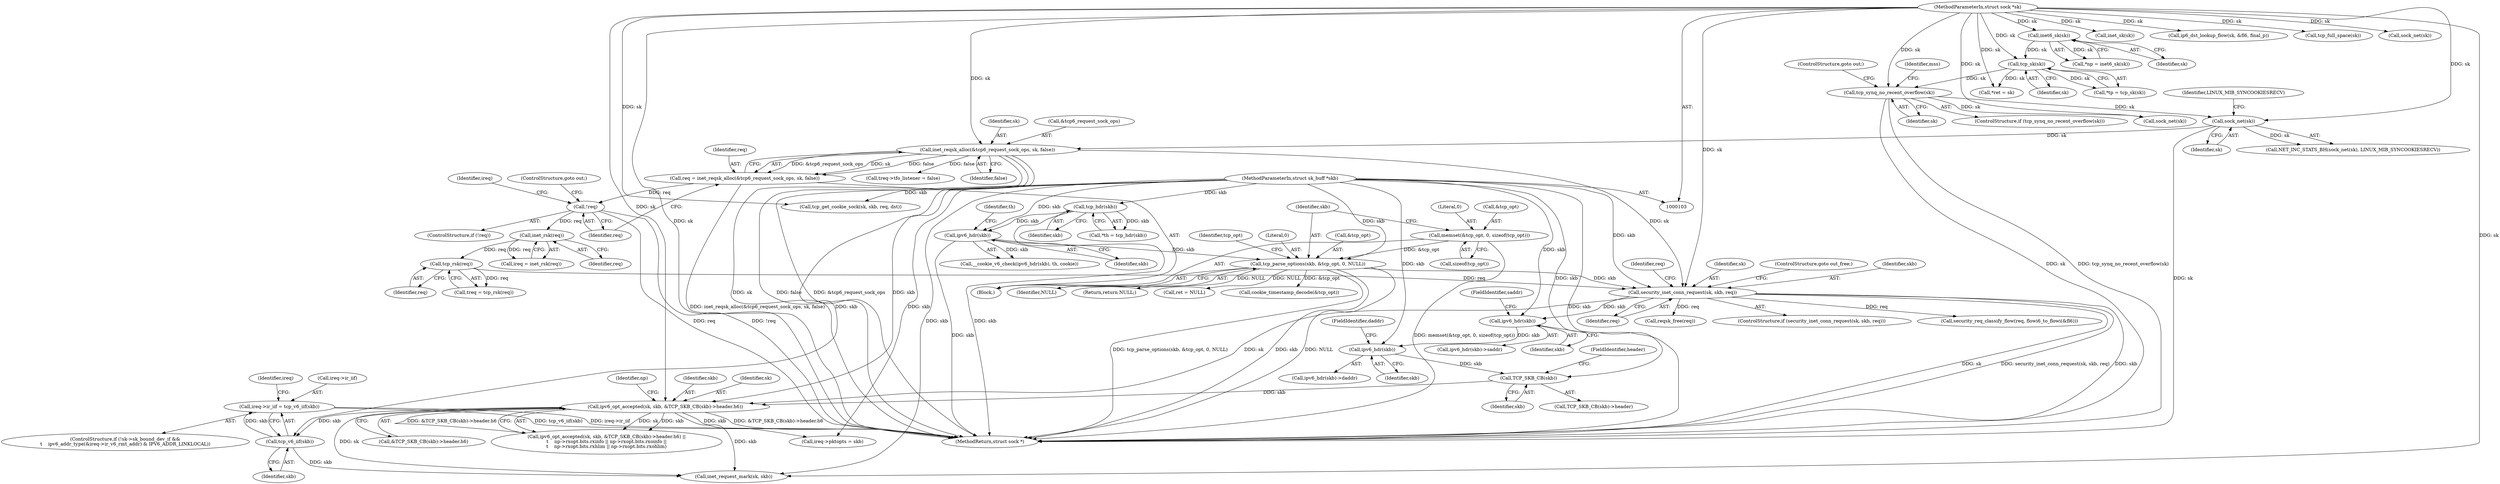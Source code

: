 digraph "0_linux_45f6fad84cc305103b28d73482b344d7f5b76f39_14@pointer" {
"1000341" [label="(Call,ireq->ir_iif = tcp_v6_iif(skb))"];
"1000345" [label="(Call,tcp_v6_iif(skb))"];
"1000269" [label="(Call,ipv6_opt_accepted(sk, skb, &TCP_SKB_CB(skb)->header.h6))"];
"1000226" [label="(Call,security_inet_conn_request(sk, skb, req))"];
"1000203" [label="(Call,inet_reqsk_alloc(&tcp6_request_sock_ops, sk, false))"];
"1000177" [label="(Call,sock_net(sk))"];
"1000156" [label="(Call,tcp_synq_no_recent_overflow(sk))"];
"1000104" [label="(MethodParameterIn,struct sock *sk)"];
"1000118" [label="(Call,tcp_sk(sk))"];
"1000113" [label="(Call,inet6_sk(sk))"];
"1000186" [label="(Call,tcp_parse_options(skb, &tcp_opt, 0, NULL))"];
"1000162" [label="(Call,ipv6_hdr(skb))"];
"1000123" [label="(Call,tcp_hdr(skb))"];
"1000105" [label="(MethodParameterIn,struct sk_buff *skb)"];
"1000180" [label="(Call,memset(&tcp_opt, 0, sizeof(tcp_opt)))"];
"1000218" [label="(Call,tcp_rsk(req))"];
"1000214" [label="(Call,inet_rsk(req))"];
"1000209" [label="(Call,!req)"];
"1000201" [label="(Call,req = inet_reqsk_alloc(&tcp6_request_sock_ops, sk, false))"];
"1000275" [label="(Call,TCP_SKB_CB(skb))"];
"1000264" [label="(Call,ipv6_hdr(skb))"];
"1000256" [label="(Call,ipv6_hdr(skb))"];
"1000135" [label="(Call,*ret = sk)"];
"1000219" [label="(Identifier,req)"];
"1000263" [label="(Call,ipv6_hdr(skb)->daddr)"];
"1000274" [label="(Call,TCP_SKB_CB(skb)->header)"];
"1000272" [label="(Call,&TCP_SKB_CB(skb)->header.h6)"];
"1000156" [label="(Call,tcp_synq_no_recent_overflow(sk))"];
"1000116" [label="(Call,*tp = tcp_sk(sk))"];
"1000191" [label="(Identifier,NULL)"];
"1000163" [label="(Identifier,skb)"];
"1000161" [label="(Call,__cookie_v6_check(ipv6_hdr(skb), th, cookie))"];
"1000257" [label="(Identifier,skb)"];
"1000213" [label="(Identifier,ireq)"];
"1000176" [label="(Call,NET_INC_STATS_BH(sock_net(sk), LINUX_MIB_SYNCOOKIESRECV))"];
"1000490" [label="(Call,security_req_classify_flow(req, flowi6_to_flowi(&fl6)))"];
"1000179" [label="(Identifier,LINUX_MIB_SYNCOOKIESRECV)"];
"1000266" [label="(FieldIdentifier,daddr)"];
"1000229" [label="(Identifier,req)"];
"1000275" [label="(Call,TCP_SKB_CB(skb))"];
"1000345" [label="(Call,tcp_v6_iif(skb))"];
"1000196" [label="(Identifier,tcp_opt)"];
"1000230" [label="(ControlStructure,goto out_free;)"];
"1000270" [label="(Identifier,sk)"];
"1000172" [label="(Call,sock_net(sk))"];
"1000349" [label="(Identifier,ireq)"];
"1000186" [label="(Call,tcp_parse_options(skb, &tcp_opt, 0, NULL))"];
"1000487" [label="(Call,inet_sk(sk))"];
"1000183" [label="(Literal,0)"];
"1000212" [label="(Call,ireq = inet_rsk(req))"];
"1000228" [label="(Identifier,skb)"];
"1000118" [label="(Call,tcp_sk(sk))"];
"1000123" [label="(Call,tcp_hdr(skb))"];
"1000497" [label="(Call,ip6_dst_lookup_flow(sk, &fl6, final_p))"];
"1000104" [label="(MethodParameterIn,struct sock *sk)"];
"1000559" [label="(Return,return NULL;)"];
"1000177" [label="(Call,sock_net(sk))"];
"1000328" [label="(ControlStructure,if (!sk->sk_bound_dev_if &&\n\t    ipv6_addr_type(&ireq->ir_v6_rmt_addr) & IPV6_ADDR_LINKLOCAL))"];
"1000277" [label="(FieldIdentifier,header)"];
"1000203" [label="(Call,inet_reqsk_alloc(&tcp6_request_sock_ops, sk, false))"];
"1000211" [label="(ControlStructure,goto out;)"];
"1000283" [label="(Identifier,np)"];
"1000510" [label="(Call,tcp_full_space(sk))"];
"1000164" [label="(Identifier,th)"];
"1000184" [label="(Call,sizeof(tcp_opt))"];
"1000190" [label="(Literal,0)"];
"1000346" [label="(Identifier,skb)"];
"1000233" [label="(Identifier,req)"];
"1000557" [label="(Call,reqsk_free(req))"];
"1000207" [label="(Identifier,false)"];
"1000342" [label="(Call,ireq->ir_iif)"];
"1000160" [label="(Identifier,mss)"];
"1000268" [label="(Call,ipv6_opt_accepted(sk, skb, &TCP_SKB_CB(skb)->header.h6) ||\n\t    np->rxopt.bits.rxinfo || np->rxopt.bits.rxoinfo ||\n\t    np->rxopt.bits.rxhlim || np->rxopt.bits.rxohlim)"];
"1000119" [label="(Identifier,sk)"];
"1000157" [label="(Identifier,sk)"];
"1000158" [label="(ControlStructure,goto out;)"];
"1000111" [label="(Call,*np = inet6_sk(sk))"];
"1000225" [label="(ControlStructure,if (security_inet_conn_request(sk, skb, req)))"];
"1000187" [label="(Identifier,skb)"];
"1000215" [label="(Identifier,req)"];
"1000201" [label="(Call,req = inet_reqsk_alloc(&tcp6_request_sock_ops, sk, false))"];
"1000256" [label="(Call,ipv6_hdr(skb))"];
"1000209" [label="(Call,!req)"];
"1000188" [label="(Call,&tcp_opt)"];
"1000181" [label="(Call,&tcp_opt)"];
"1000264" [label="(Call,ipv6_hdr(skb))"];
"1000206" [label="(Identifier,sk)"];
"1000121" [label="(Call,*th = tcp_hdr(skb))"];
"1000220" [label="(Call,treq->tfo_listener = false)"];
"1000218" [label="(Call,tcp_rsk(req))"];
"1000180" [label="(Call,memset(&tcp_opt, 0, sizeof(tcp_opt)))"];
"1000351" [label="(Call,inet_request_mark(sk, skb))"];
"1000124" [label="(Identifier,skb)"];
"1000202" [label="(Identifier,req)"];
"1000543" [label="(Call,sock_net(sk))"];
"1000198" [label="(Call,ret = NULL)"];
"1000269" [label="(Call,ipv6_opt_accepted(sk, skb, &TCP_SKB_CB(skb)->header.h6))"];
"1000265" [label="(Identifier,skb)"];
"1000162" [label="(Call,ipv6_hdr(skb))"];
"1000155" [label="(ControlStructure,if (tcp_synq_no_recent_overflow(sk)))"];
"1000194" [label="(Call,cookie_timestamp_decode(&tcp_opt))"];
"1000271" [label="(Identifier,skb)"];
"1000204" [label="(Call,&tcp6_request_sock_ops)"];
"1000214" [label="(Call,inet_rsk(req))"];
"1000216" [label="(Call,treq = tcp_rsk(req))"];
"1000210" [label="(Identifier,req)"];
"1000258" [label="(FieldIdentifier,saddr)"];
"1000178" [label="(Identifier,sk)"];
"1000341" [label="(Call,ireq->ir_iif = tcp_v6_iif(skb))"];
"1000113" [label="(Call,inet6_sk(sk))"];
"1000208" [label="(ControlStructure,if (!req))"];
"1000114" [label="(Identifier,sk)"];
"1000227" [label="(Identifier,sk)"];
"1000548" [label="(Call,tcp_get_cookie_sock(sk, skb, req, dst))"];
"1000105" [label="(MethodParameterIn,struct sk_buff *skb)"];
"1000316" [label="(Call,ireq->pktopts = skb)"];
"1000561" [label="(MethodReturn,struct sock *)"];
"1000106" [label="(Block,)"];
"1000276" [label="(Identifier,skb)"];
"1000226" [label="(Call,security_inet_conn_request(sk, skb, req))"];
"1000255" [label="(Call,ipv6_hdr(skb)->saddr)"];
"1000341" -> "1000328"  [label="AST: "];
"1000341" -> "1000345"  [label="CFG: "];
"1000342" -> "1000341"  [label="AST: "];
"1000345" -> "1000341"  [label="AST: "];
"1000349" -> "1000341"  [label="CFG: "];
"1000341" -> "1000561"  [label="DDG: ireq->ir_iif"];
"1000341" -> "1000561"  [label="DDG: tcp_v6_iif(skb)"];
"1000345" -> "1000341"  [label="DDG: skb"];
"1000345" -> "1000346"  [label="CFG: "];
"1000346" -> "1000345"  [label="AST: "];
"1000269" -> "1000345"  [label="DDG: skb"];
"1000105" -> "1000345"  [label="DDG: skb"];
"1000345" -> "1000351"  [label="DDG: skb"];
"1000269" -> "1000268"  [label="AST: "];
"1000269" -> "1000272"  [label="CFG: "];
"1000270" -> "1000269"  [label="AST: "];
"1000271" -> "1000269"  [label="AST: "];
"1000272" -> "1000269"  [label="AST: "];
"1000283" -> "1000269"  [label="CFG: "];
"1000268" -> "1000269"  [label="CFG: "];
"1000269" -> "1000561"  [label="DDG: &TCP_SKB_CB(skb)->header.h6"];
"1000269" -> "1000268"  [label="DDG: sk"];
"1000269" -> "1000268"  [label="DDG: skb"];
"1000269" -> "1000268"  [label="DDG: &TCP_SKB_CB(skb)->header.h6"];
"1000226" -> "1000269"  [label="DDG: sk"];
"1000104" -> "1000269"  [label="DDG: sk"];
"1000275" -> "1000269"  [label="DDG: skb"];
"1000105" -> "1000269"  [label="DDG: skb"];
"1000269" -> "1000316"  [label="DDG: skb"];
"1000269" -> "1000351"  [label="DDG: sk"];
"1000269" -> "1000351"  [label="DDG: skb"];
"1000226" -> "1000225"  [label="AST: "];
"1000226" -> "1000229"  [label="CFG: "];
"1000227" -> "1000226"  [label="AST: "];
"1000228" -> "1000226"  [label="AST: "];
"1000229" -> "1000226"  [label="AST: "];
"1000230" -> "1000226"  [label="CFG: "];
"1000233" -> "1000226"  [label="CFG: "];
"1000226" -> "1000561"  [label="DDG: sk"];
"1000226" -> "1000561"  [label="DDG: security_inet_conn_request(sk, skb, req)"];
"1000226" -> "1000561"  [label="DDG: skb"];
"1000203" -> "1000226"  [label="DDG: sk"];
"1000104" -> "1000226"  [label="DDG: sk"];
"1000186" -> "1000226"  [label="DDG: skb"];
"1000105" -> "1000226"  [label="DDG: skb"];
"1000218" -> "1000226"  [label="DDG: req"];
"1000226" -> "1000256"  [label="DDG: skb"];
"1000226" -> "1000490"  [label="DDG: req"];
"1000226" -> "1000557"  [label="DDG: req"];
"1000203" -> "1000201"  [label="AST: "];
"1000203" -> "1000207"  [label="CFG: "];
"1000204" -> "1000203"  [label="AST: "];
"1000206" -> "1000203"  [label="AST: "];
"1000207" -> "1000203"  [label="AST: "];
"1000201" -> "1000203"  [label="CFG: "];
"1000203" -> "1000561"  [label="DDG: sk"];
"1000203" -> "1000561"  [label="DDG: false"];
"1000203" -> "1000561"  [label="DDG: &tcp6_request_sock_ops"];
"1000203" -> "1000201"  [label="DDG: &tcp6_request_sock_ops"];
"1000203" -> "1000201"  [label="DDG: sk"];
"1000203" -> "1000201"  [label="DDG: false"];
"1000177" -> "1000203"  [label="DDG: sk"];
"1000104" -> "1000203"  [label="DDG: sk"];
"1000203" -> "1000220"  [label="DDG: false"];
"1000177" -> "1000176"  [label="AST: "];
"1000177" -> "1000178"  [label="CFG: "];
"1000178" -> "1000177"  [label="AST: "];
"1000179" -> "1000177"  [label="CFG: "];
"1000177" -> "1000561"  [label="DDG: sk"];
"1000177" -> "1000176"  [label="DDG: sk"];
"1000156" -> "1000177"  [label="DDG: sk"];
"1000104" -> "1000177"  [label="DDG: sk"];
"1000156" -> "1000155"  [label="AST: "];
"1000156" -> "1000157"  [label="CFG: "];
"1000157" -> "1000156"  [label="AST: "];
"1000158" -> "1000156"  [label="CFG: "];
"1000160" -> "1000156"  [label="CFG: "];
"1000156" -> "1000561"  [label="DDG: sk"];
"1000156" -> "1000561"  [label="DDG: tcp_synq_no_recent_overflow(sk)"];
"1000104" -> "1000156"  [label="DDG: sk"];
"1000118" -> "1000156"  [label="DDG: sk"];
"1000156" -> "1000172"  [label="DDG: sk"];
"1000104" -> "1000103"  [label="AST: "];
"1000104" -> "1000561"  [label="DDG: sk"];
"1000104" -> "1000113"  [label="DDG: sk"];
"1000104" -> "1000118"  [label="DDG: sk"];
"1000104" -> "1000135"  [label="DDG: sk"];
"1000104" -> "1000172"  [label="DDG: sk"];
"1000104" -> "1000351"  [label="DDG: sk"];
"1000104" -> "1000487"  [label="DDG: sk"];
"1000104" -> "1000497"  [label="DDG: sk"];
"1000104" -> "1000510"  [label="DDG: sk"];
"1000104" -> "1000543"  [label="DDG: sk"];
"1000104" -> "1000548"  [label="DDG: sk"];
"1000118" -> "1000116"  [label="AST: "];
"1000118" -> "1000119"  [label="CFG: "];
"1000119" -> "1000118"  [label="AST: "];
"1000116" -> "1000118"  [label="CFG: "];
"1000118" -> "1000116"  [label="DDG: sk"];
"1000113" -> "1000118"  [label="DDG: sk"];
"1000118" -> "1000135"  [label="DDG: sk"];
"1000113" -> "1000111"  [label="AST: "];
"1000113" -> "1000114"  [label="CFG: "];
"1000114" -> "1000113"  [label="AST: "];
"1000111" -> "1000113"  [label="CFG: "];
"1000113" -> "1000111"  [label="DDG: sk"];
"1000186" -> "1000106"  [label="AST: "];
"1000186" -> "1000191"  [label="CFG: "];
"1000187" -> "1000186"  [label="AST: "];
"1000188" -> "1000186"  [label="AST: "];
"1000190" -> "1000186"  [label="AST: "];
"1000191" -> "1000186"  [label="AST: "];
"1000196" -> "1000186"  [label="CFG: "];
"1000186" -> "1000561"  [label="DDG: tcp_parse_options(skb, &tcp_opt, 0, NULL)"];
"1000186" -> "1000561"  [label="DDG: skb"];
"1000186" -> "1000561"  [label="DDG: NULL"];
"1000162" -> "1000186"  [label="DDG: skb"];
"1000105" -> "1000186"  [label="DDG: skb"];
"1000180" -> "1000186"  [label="DDG: &tcp_opt"];
"1000186" -> "1000194"  [label="DDG: &tcp_opt"];
"1000186" -> "1000198"  [label="DDG: NULL"];
"1000186" -> "1000559"  [label="DDG: NULL"];
"1000162" -> "1000161"  [label="AST: "];
"1000162" -> "1000163"  [label="CFG: "];
"1000163" -> "1000162"  [label="AST: "];
"1000164" -> "1000162"  [label="CFG: "];
"1000162" -> "1000561"  [label="DDG: skb"];
"1000162" -> "1000161"  [label="DDG: skb"];
"1000123" -> "1000162"  [label="DDG: skb"];
"1000105" -> "1000162"  [label="DDG: skb"];
"1000123" -> "1000121"  [label="AST: "];
"1000123" -> "1000124"  [label="CFG: "];
"1000124" -> "1000123"  [label="AST: "];
"1000121" -> "1000123"  [label="CFG: "];
"1000123" -> "1000561"  [label="DDG: skb"];
"1000123" -> "1000121"  [label="DDG: skb"];
"1000105" -> "1000123"  [label="DDG: skb"];
"1000105" -> "1000103"  [label="AST: "];
"1000105" -> "1000561"  [label="DDG: skb"];
"1000105" -> "1000256"  [label="DDG: skb"];
"1000105" -> "1000264"  [label="DDG: skb"];
"1000105" -> "1000275"  [label="DDG: skb"];
"1000105" -> "1000316"  [label="DDG: skb"];
"1000105" -> "1000351"  [label="DDG: skb"];
"1000105" -> "1000548"  [label="DDG: skb"];
"1000180" -> "1000106"  [label="AST: "];
"1000180" -> "1000184"  [label="CFG: "];
"1000181" -> "1000180"  [label="AST: "];
"1000183" -> "1000180"  [label="AST: "];
"1000184" -> "1000180"  [label="AST: "];
"1000187" -> "1000180"  [label="CFG: "];
"1000180" -> "1000561"  [label="DDG: memset(&tcp_opt, 0, sizeof(tcp_opt))"];
"1000218" -> "1000216"  [label="AST: "];
"1000218" -> "1000219"  [label="CFG: "];
"1000219" -> "1000218"  [label="AST: "];
"1000216" -> "1000218"  [label="CFG: "];
"1000218" -> "1000216"  [label="DDG: req"];
"1000214" -> "1000218"  [label="DDG: req"];
"1000214" -> "1000212"  [label="AST: "];
"1000214" -> "1000215"  [label="CFG: "];
"1000215" -> "1000214"  [label="AST: "];
"1000212" -> "1000214"  [label="CFG: "];
"1000214" -> "1000212"  [label="DDG: req"];
"1000209" -> "1000214"  [label="DDG: req"];
"1000209" -> "1000208"  [label="AST: "];
"1000209" -> "1000210"  [label="CFG: "];
"1000210" -> "1000209"  [label="AST: "];
"1000211" -> "1000209"  [label="CFG: "];
"1000213" -> "1000209"  [label="CFG: "];
"1000209" -> "1000561"  [label="DDG: !req"];
"1000209" -> "1000561"  [label="DDG: req"];
"1000201" -> "1000209"  [label="DDG: req"];
"1000201" -> "1000106"  [label="AST: "];
"1000202" -> "1000201"  [label="AST: "];
"1000210" -> "1000201"  [label="CFG: "];
"1000201" -> "1000561"  [label="DDG: inet_reqsk_alloc(&tcp6_request_sock_ops, sk, false)"];
"1000275" -> "1000274"  [label="AST: "];
"1000275" -> "1000276"  [label="CFG: "];
"1000276" -> "1000275"  [label="AST: "];
"1000277" -> "1000275"  [label="CFG: "];
"1000264" -> "1000275"  [label="DDG: skb"];
"1000264" -> "1000263"  [label="AST: "];
"1000264" -> "1000265"  [label="CFG: "];
"1000265" -> "1000264"  [label="AST: "];
"1000266" -> "1000264"  [label="CFG: "];
"1000256" -> "1000264"  [label="DDG: skb"];
"1000256" -> "1000255"  [label="AST: "];
"1000256" -> "1000257"  [label="CFG: "];
"1000257" -> "1000256"  [label="AST: "];
"1000258" -> "1000256"  [label="CFG: "];
}
